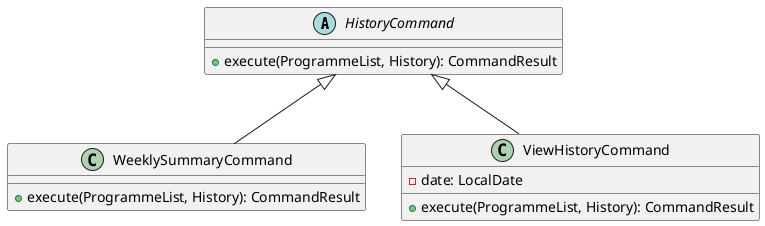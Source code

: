 @startuml

abstract class HistoryCommand {
    + execute(ProgrammeList, History): CommandResult
}

class WeeklySummaryCommand {
    + execute(ProgrammeList, History): CommandResult
}

class ViewHistoryCommand {
    - date: LocalDate
    + execute(ProgrammeList, History): CommandResult
}

HistoryCommand <|-- WeeklySummaryCommand
HistoryCommand <|-- ViewHistoryCommand

@enduml